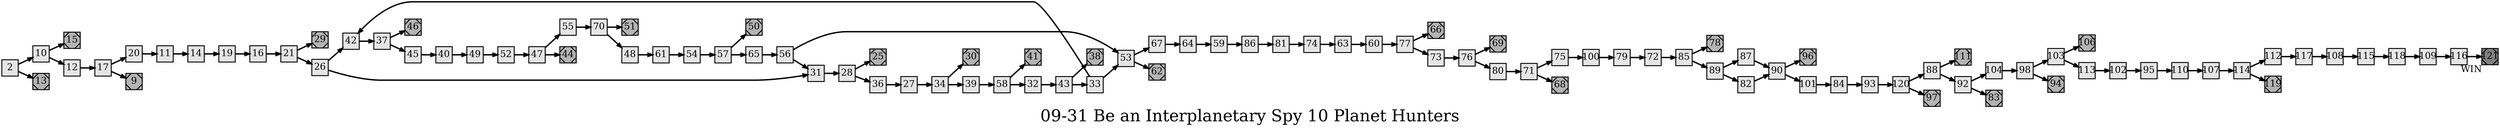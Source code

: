 digraph g{
  graph [ label="09-31 Be an Interplanetary Spy 10 Planet Hunters" rankdir=LR, ordering=out, fontsize=36, nodesep="0.35", ranksep="0.45"];
  node  [shape=rect, penwidth=2, fontsize=20, style=filled, fillcolor=grey90, margin="0,0", labelfloat=true, regular=true, fixedsize=true];
  edge  [labelfloat=true, penwidth=3, fontsize=12];
  // ---;
  // group  : Katz;
  // id     :;
  // gbid   :;
  // series :;
  // title  :;
  // author :;
  // credit:;
  // - name : Juliet Way-Henthorne;
  // role : encoder;
  // date : 2017-08-30;
  // - name : Jeremy Douglass;
  // role : editor;
  // date : 2017-10-19;
  // render:;
  // - name   : small;
  // styles : gvStyles-small.txt;
  // engine : dot;
  // comment: >;
  
  // ---;
  
  // From | To | Label;
  
  2 -> 10;
  2 -> 13;
  9	[ xlabel="E", shape=Msquare, fontsize=20, fillcolor=grey70, xlabel="" ];
  10 -> 15;
  10 -> 12;
  11 -> 14;
  12 -> 17;
  13	[ xlabel="E", shape=Msquare, fontsize=20, fillcolor=grey70, xlabel="" ];
  14 -> 19;
  15	[ xlabel="E", shape=Msquare, fontsize=20, fillcolor=grey70, xlabel="" ];
  16 -> 21;
  17 -> 20;
  17 -> 9;
  19 -> 16;
  20 -> 11;
  21 -> 29;
  21 -> 26;
  25	[ xlabel="E", shape=Msquare, fontsize=20, fillcolor=grey70, xlabel="" ];
  26 -> 42;
  26 -> 31;
  27 -> 34;
  28 -> 25;
  28 -> 36;
  29	[ xlabel="E", shape=Msquare, fontsize=20, fillcolor=grey70, xlabel="" ];
  30	[ xlabel="E", shape=Msquare, fontsize=20, fillcolor=grey70, xlabel="" ];
  31 -> 28;
  32 -> 43;
  33 -> 53;
  33 -> 42;
  34 -> 30;
  34 -> 39;
  36 -> 27;
  37 -> 46;
  37 -> 45;
  38	[ xlabel="E", shape=Msquare, fontsize=20, fillcolor=grey70, xlabel="" ];
  39 -> 58;
  40 -> 49;
  41	[ xlabel="E", shape=Msquare, fontsize=20, fillcolor=grey70, xlabel="" ];
  42 -> 37;
  43 -> 38;
  43 -> 33;
  44	[ xlabel="E", shape=Msquare, fontsize=20, fillcolor=grey70, xlabel="" ];
  45 -> 40;
  46	[ xlabel="E", shape=Msquare, fontsize=20, fillcolor=grey70, xlabel="" ];
  47 -> 55;
  47 -> 44;
  48 -> 61;
  49 -> 52;
  50	[ xlabel="E", shape=Msquare, fontsize=20, fillcolor=grey70, xlabel="" ];
  51	[ xlabel="E", shape=Msquare, fontsize=20, fillcolor=grey70, xlabel="" ];
  52 -> 47;
  53 -> 67;
  53 -> 62;
  54 -> 57;
  55 -> 70;
  56 -> 53;
  56 -> 31;
  57 -> 50;
  57 -> 65;
  58 -> 41;
  58 -> 32;
  59 -> 86;
  60 -> 77;
  61 -> 54;
  62	[ xlabel="E", shape=Msquare, fontsize=20, fillcolor=grey70, xlabel="" ];
  63 -> 60;
  64 -> 59;
  65 -> 56;
  66	[ xlabel="E", shape=Msquare, fontsize=20, fillcolor=grey70, xlabel="" ];
  67 -> 64;
  68	[ xlabel="E", shape=Msquare, fontsize=20, fillcolor=grey70, xlabel="" ];
  69	[ xlabel="E", shape=Msquare, fontsize=20, fillcolor=grey70, xlabel="" ];
  70 -> 51;
  70 -> 48;
  71 -> 75;
  71 -> 68;
  72 -> 85;
  73 -> 76;
  74 -> 63;
  75 -> 100;
  76 -> 69;
  76 -> 80;
  77 -> 66;
  77 -> 73;
  78	[ xlabel="E", shape=Msquare, fontsize=20, fillcolor=grey70, xlabel="" ];
  79 -> 72;
  80 -> 71;
  81 -> 74;
  82 -> 90;
  83	[ xlabel="E", shape=Msquare, fontsize=20, fillcolor=grey70, xlabel="" ];
  84 -> 93;
  85 -> 78;
  85 -> 89;
  86 -> 81;
  87 -> 90;
  88 -> 111;
  88 -> 92;
  89 -> 87;
  89 -> 82;
  90 -> 96;
  90 -> 101;
  92 -> 104;
  92 -> 83;
  93 -> 120;
  94	[ xlabel="E", shape=Msquare, fontsize=20, fillcolor=grey70, xlabel="" ];
  95 -> 110;
  96	[ xlabel="E", shape=Msquare, fontsize=20, fillcolor=grey70, xlabel="" ];
  97	[ xlabel="E", shape=Msquare, fontsize=20, fillcolor=grey70, xlabel="" ];
  98 -> 103;
  98 -> 94;
  100 -> 79;
  101 -> 84;
  102 -> 95;
  103 -> 106;
  103 -> 113;
  104 -> 98;
  106	[ xlabel="E", shape=Msquare, fontsize=20, fillcolor=grey70, xlabel="" ];
  107 -> 114;
  108 -> 115;
  109 -> 116;
  110 -> 107;
  111	[ xlabel="E", shape=Msquare, fontsize=20, fillcolor=grey70, xlabel="" ];
  112 -> 117;
  113 -> 102;
  114 -> 112;
  114 -> 119;
  115 -> 118;
  116 -> 121;
  117 -> 108;
  118 -> 109;
  119	[ xlabel="E", shape=Msquare, fontsize=20, fillcolor=grey70, xlabel="" ];
  120 -> 88;
  120 -> 97;
  121	[ xlabel="WIN", shape=Msquare, fontsize=20, fillcolor=grey50 ];
}

